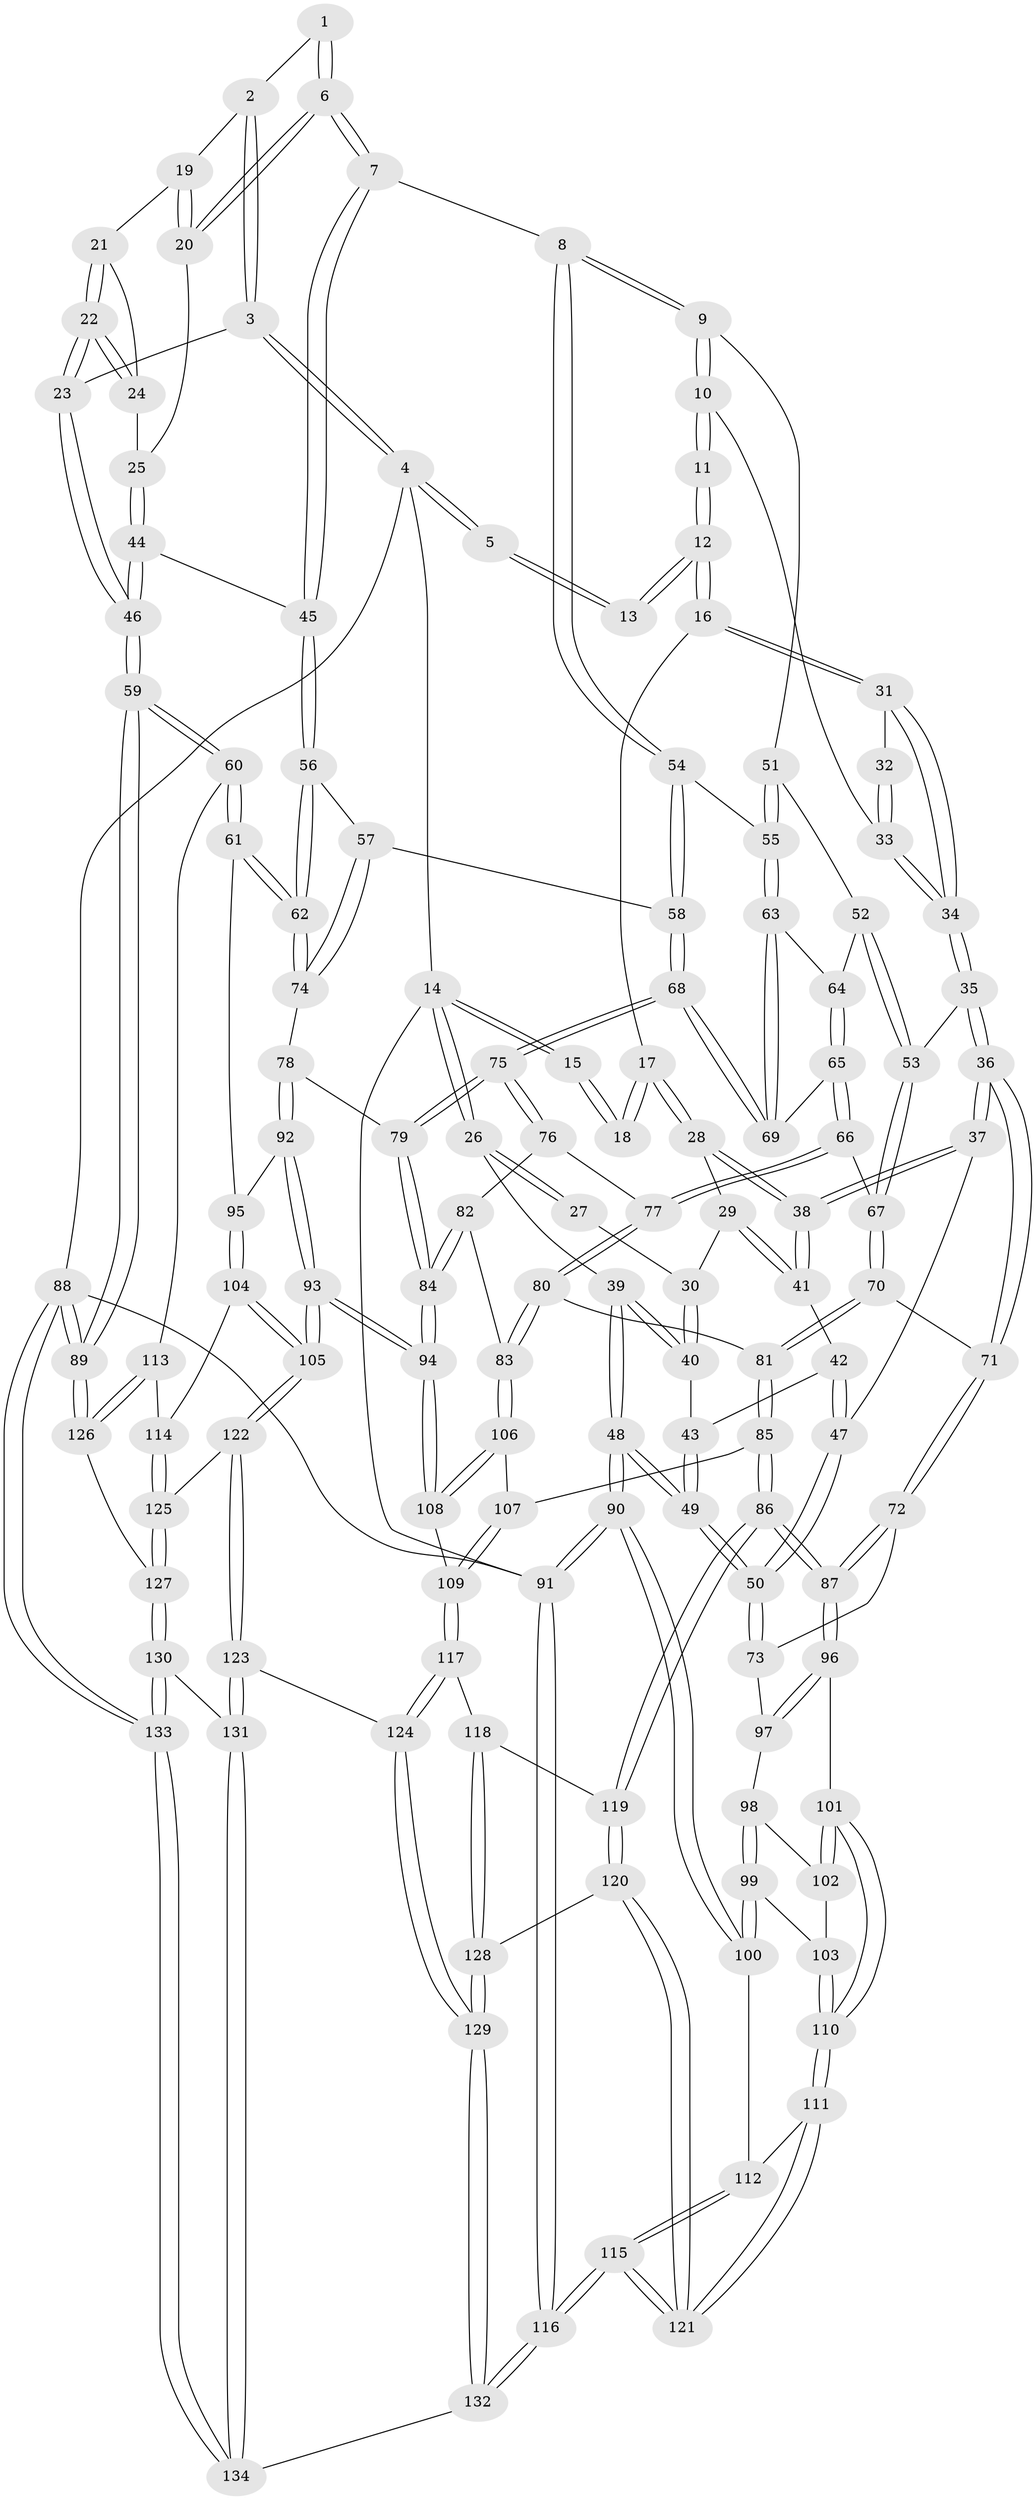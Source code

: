 // coarse degree distribution, {4: 0.2537313432835821, 5: 0.4626865671641791, 1: 0.014925373134328358, 3: 0.16417910447761194, 6: 0.04477611940298507, 7: 0.04477611940298507, 8: 0.014925373134328358}
// Generated by graph-tools (version 1.1) at 2025/06/03/04/25 22:06:23]
// undirected, 134 vertices, 332 edges
graph export_dot {
graph [start="1"]
  node [color=gray90,style=filled];
  1 [pos="+0.8842906843452506+0.02915998352488996"];
  2 [pos="+0.9437742440422913+0.06781581450922898"];
  3 [pos="+1+0"];
  4 [pos="+1+0"];
  5 [pos="+0.8332447242443355+0"];
  6 [pos="+0.8326179573915983+0.14475282249506174"];
  7 [pos="+0.7789194502366067+0.2104730481975732"];
  8 [pos="+0.7556383960804016+0.20279908535692376"];
  9 [pos="+0.7444714323407033+0.19805795972369267"];
  10 [pos="+0.7367825951717738+0.18983207298892216"];
  11 [pos="+0.671083432017521+0.040654051379359867"];
  12 [pos="+0.6418236039544741+0"];
  13 [pos="+0.6429759818191608+0"];
  14 [pos="+0+0"];
  15 [pos="+0.28456345700017066+0"];
  16 [pos="+0.4317185951725641+0.12056680170155722"];
  17 [pos="+0.2987909320962863+0.049440414116052406"];
  18 [pos="+0.2928851970242799+0.03397945237964186"];
  19 [pos="+0.9574175521554794+0.0976404472281591"];
  20 [pos="+0.9440633114439876+0.11091489705157301"];
  21 [pos="+0.9627710093030999+0.09917905092773299"];
  22 [pos="+1+0.10471899523133196"];
  23 [pos="+1+0.09580881402580149"];
  24 [pos="+0.9776017668182072+0.168065179018355"];
  25 [pos="+0.9446642979537202+0.1892527149160366"];
  26 [pos="+0+0"];
  27 [pos="+0.142269953806654+0.07116744075822871"];
  28 [pos="+0.2483991413820314+0.16890504495208283"];
  29 [pos="+0.1919772489879652+0.1678381830994133"];
  30 [pos="+0.12614278535805876+0.15825457677556448"];
  31 [pos="+0.44251865816388186+0.1443568370131758"];
  32 [pos="+0.5661558024478809+0.11385828872129963"];
  33 [pos="+0.5631432817551933+0.21003907090938123"];
  34 [pos="+0.45324297141758285+0.25485871150669476"];
  35 [pos="+0.4361168499974854+0.3053867277281704"];
  36 [pos="+0.3548378008590762+0.3501078656650751"];
  37 [pos="+0.324725345172503+0.32483441978150607"];
  38 [pos="+0.2709037308870421+0.23608838680535227"];
  39 [pos="+0+0"];
  40 [pos="+0.0827163941070715+0.18173666275424824"];
  41 [pos="+0.16259642444390093+0.2506229187809819"];
  42 [pos="+0.13048894645288875+0.2646969022460641"];
  43 [pos="+0.08260009456408433+0.2370767732079453"];
  44 [pos="+0.8978429676020339+0.24865719752128929"];
  45 [pos="+0.7988783972677358+0.22993465963876117"];
  46 [pos="+1+0.4477138992360771"];
  47 [pos="+0.16317602628889705+0.31585077110847287"];
  48 [pos="+0+0.4746210337416609"];
  49 [pos="+0+0.4572175665287684"];
  50 [pos="+0.058397580286146764+0.45626554120000273"];
  51 [pos="+0.6469855527262337+0.2993631547031993"];
  52 [pos="+0.5406890833459777+0.32482096525381393"];
  53 [pos="+0.46271852771908034+0.31851220743693015"];
  54 [pos="+0.6880560078111173+0.39414239465200956"];
  55 [pos="+0.6548706725755652+0.38048421091385826"];
  56 [pos="+0.8000950718086915+0.3285117088746715"];
  57 [pos="+0.7655753056281244+0.41368285125599863"];
  58 [pos="+0.733681471876937+0.4341433650924922"];
  59 [pos="+1+0.4977610577576953"];
  60 [pos="+1+0.5257478792695661"];
  61 [pos="+1+0.513643409379347"];
  62 [pos="+1+0.5126194662665537"];
  63 [pos="+0.6301566909951284+0.3965510865751544"];
  64 [pos="+0.5781392795912282+0.35909649855000814"];
  65 [pos="+0.5963389526098167+0.44597871815877954"];
  66 [pos="+0.5910200470246254+0.45340625550822905"];
  67 [pos="+0.5499989526679253+0.44389096343847523"];
  68 [pos="+0.7174081419704239+0.4714357719614452"];
  69 [pos="+0.62183064938709+0.41628453771234947"];
  70 [pos="+0.49855788007539703+0.5197418647222796"];
  71 [pos="+0.33633939837834315+0.4138819410473951"];
  72 [pos="+0.32625682669555495+0.42881373824660357"];
  73 [pos="+0.13238125668188933+0.4773783063296733"];
  74 [pos="+0.8814629234443472+0.49128842113556276"];
  75 [pos="+0.713406029240921+0.4866343591093809"];
  76 [pos="+0.663313933259765+0.4983950381417089"];
  77 [pos="+0.6136923163532818+0.4900136385718831"];
  78 [pos="+0.7560360234914015+0.5325084936291758"];
  79 [pos="+0.7293025560281331+0.5129947802394477"];
  80 [pos="+0.560721682910972+0.5762885297790789"];
  81 [pos="+0.5074232953315225+0.5444633084337174"];
  82 [pos="+0.6559215448706429+0.530656059437611"];
  83 [pos="+0.5725434032548419+0.6011630981200945"];
  84 [pos="+0.6546748651907283+0.636511737246242"];
  85 [pos="+0.38493905183943866+0.6375872972143772"];
  86 [pos="+0.35189704308807984+0.6509632772214257"];
  87 [pos="+0.33840377447858333+0.6409461113264874"];
  88 [pos="+1+1"];
  89 [pos="+1+1"];
  90 [pos="+0+0.4768677231403796"];
  91 [pos="+0+1"];
  92 [pos="+0.7635965547672015+0.5563591452974267"];
  93 [pos="+0.6676309061345773+0.6973256357958054"];
  94 [pos="+0.6410346547929126+0.675500357420034"];
  95 [pos="+0.8053378495662004+0.6004342656331333"];
  96 [pos="+0.28497049016050663+0.6527282222624763"];
  97 [pos="+0.15108380208052666+0.5269112477549324"];
  98 [pos="+0.1485545674178358+0.5830728599803342"];
  99 [pos="+0.08834498598455785+0.6475058384878674"];
  100 [pos="+0.03747840048563574+0.6447167693433673"];
  101 [pos="+0.24823827190046568+0.6725617185951972"];
  102 [pos="+0.16182231777206377+0.6140505282305521"];
  103 [pos="+0.11817651699018243+0.6585995270925765"];
  104 [pos="+0.7924701902558295+0.6588881903274049"];
  105 [pos="+0.6812370486806948+0.7132866678062916"];
  106 [pos="+0.575724342055972+0.6094126811604788"];
  107 [pos="+0.4809061113648589+0.6388720963062939"];
  108 [pos="+0.6222001433772535+0.6690894153879777"];
  109 [pos="+0.5371167350553796+0.7125200366895296"];
  110 [pos="+0.19529617958730983+0.720636090543039"];
  111 [pos="+0.1613227329946232+0.8054215580066589"];
  112 [pos="+0.0423125363812366+0.6637271722640967"];
  113 [pos="+0.9142130451549032+0.7058461438434546"];
  114 [pos="+0.912971936038415+0.7060969285170716"];
  115 [pos="+0.009482453386030666+0.9677370296909216"];
  116 [pos="+0+1"];
  117 [pos="+0.446900569449274+0.7771443518566148"];
  118 [pos="+0.4106143568140593+0.7580941920122517"];
  119 [pos="+0.35955481906179265+0.6678424525401554"];
  120 [pos="+0.23165300228373004+0.84363509584882"];
  121 [pos="+0.15708398647637797+0.8318240761666312"];
  122 [pos="+0.6944035837192568+0.7769475839180552"];
  123 [pos="+0.6358123774798561+0.8759454612606059"];
  124 [pos="+0.4827031769703701+0.8392455461612173"];
  125 [pos="+0.7950982814006319+0.8059202301412679"];
  126 [pos="+0.9548569218871118+0.8383601175308212"];
  127 [pos="+0.8404100391131141+0.871438890557673"];
  128 [pos="+0.29934979669481193+0.8639533135835491"];
  129 [pos="+0.38173443875013385+1"];
  130 [pos="+0.833786384050403+0.9274664522481793"];
  131 [pos="+0.6464754003289477+0.9267671365592556"];
  132 [pos="+0.37851582961181834+1"];
  133 [pos="+1+1"];
  134 [pos="+0.6164949282008726+1"];
  1 -- 2;
  1 -- 6;
  1 -- 6;
  2 -- 3;
  2 -- 3;
  2 -- 19;
  3 -- 4;
  3 -- 4;
  3 -- 23;
  4 -- 5;
  4 -- 5;
  4 -- 14;
  4 -- 88;
  5 -- 13;
  5 -- 13;
  6 -- 7;
  6 -- 7;
  6 -- 20;
  6 -- 20;
  7 -- 8;
  7 -- 45;
  7 -- 45;
  8 -- 9;
  8 -- 9;
  8 -- 54;
  8 -- 54;
  9 -- 10;
  9 -- 10;
  9 -- 51;
  10 -- 11;
  10 -- 11;
  10 -- 33;
  11 -- 12;
  11 -- 12;
  12 -- 13;
  12 -- 13;
  12 -- 16;
  12 -- 16;
  14 -- 15;
  14 -- 15;
  14 -- 26;
  14 -- 26;
  14 -- 91;
  15 -- 18;
  15 -- 18;
  16 -- 17;
  16 -- 31;
  16 -- 31;
  17 -- 18;
  17 -- 18;
  17 -- 28;
  17 -- 28;
  19 -- 20;
  19 -- 20;
  19 -- 21;
  20 -- 25;
  21 -- 22;
  21 -- 22;
  21 -- 24;
  22 -- 23;
  22 -- 23;
  22 -- 24;
  22 -- 24;
  23 -- 46;
  23 -- 46;
  24 -- 25;
  25 -- 44;
  25 -- 44;
  26 -- 27;
  26 -- 27;
  26 -- 39;
  27 -- 30;
  28 -- 29;
  28 -- 38;
  28 -- 38;
  29 -- 30;
  29 -- 41;
  29 -- 41;
  30 -- 40;
  30 -- 40;
  31 -- 32;
  31 -- 34;
  31 -- 34;
  32 -- 33;
  32 -- 33;
  33 -- 34;
  33 -- 34;
  34 -- 35;
  34 -- 35;
  35 -- 36;
  35 -- 36;
  35 -- 53;
  36 -- 37;
  36 -- 37;
  36 -- 71;
  36 -- 71;
  37 -- 38;
  37 -- 38;
  37 -- 47;
  38 -- 41;
  38 -- 41;
  39 -- 40;
  39 -- 40;
  39 -- 48;
  39 -- 48;
  40 -- 43;
  41 -- 42;
  42 -- 43;
  42 -- 47;
  42 -- 47;
  43 -- 49;
  43 -- 49;
  44 -- 45;
  44 -- 46;
  44 -- 46;
  45 -- 56;
  45 -- 56;
  46 -- 59;
  46 -- 59;
  47 -- 50;
  47 -- 50;
  48 -- 49;
  48 -- 49;
  48 -- 90;
  48 -- 90;
  49 -- 50;
  49 -- 50;
  50 -- 73;
  50 -- 73;
  51 -- 52;
  51 -- 55;
  51 -- 55;
  52 -- 53;
  52 -- 53;
  52 -- 64;
  53 -- 67;
  53 -- 67;
  54 -- 55;
  54 -- 58;
  54 -- 58;
  55 -- 63;
  55 -- 63;
  56 -- 57;
  56 -- 62;
  56 -- 62;
  57 -- 58;
  57 -- 74;
  57 -- 74;
  58 -- 68;
  58 -- 68;
  59 -- 60;
  59 -- 60;
  59 -- 89;
  59 -- 89;
  60 -- 61;
  60 -- 61;
  60 -- 113;
  61 -- 62;
  61 -- 62;
  61 -- 95;
  62 -- 74;
  62 -- 74;
  63 -- 64;
  63 -- 69;
  63 -- 69;
  64 -- 65;
  64 -- 65;
  65 -- 66;
  65 -- 66;
  65 -- 69;
  66 -- 67;
  66 -- 77;
  66 -- 77;
  67 -- 70;
  67 -- 70;
  68 -- 69;
  68 -- 69;
  68 -- 75;
  68 -- 75;
  70 -- 71;
  70 -- 81;
  70 -- 81;
  71 -- 72;
  71 -- 72;
  72 -- 73;
  72 -- 87;
  72 -- 87;
  73 -- 97;
  74 -- 78;
  75 -- 76;
  75 -- 76;
  75 -- 79;
  75 -- 79;
  76 -- 77;
  76 -- 82;
  77 -- 80;
  77 -- 80;
  78 -- 79;
  78 -- 92;
  78 -- 92;
  79 -- 84;
  79 -- 84;
  80 -- 81;
  80 -- 83;
  80 -- 83;
  81 -- 85;
  81 -- 85;
  82 -- 83;
  82 -- 84;
  82 -- 84;
  83 -- 106;
  83 -- 106;
  84 -- 94;
  84 -- 94;
  85 -- 86;
  85 -- 86;
  85 -- 107;
  86 -- 87;
  86 -- 87;
  86 -- 119;
  86 -- 119;
  87 -- 96;
  87 -- 96;
  88 -- 89;
  88 -- 89;
  88 -- 133;
  88 -- 133;
  88 -- 91;
  89 -- 126;
  89 -- 126;
  90 -- 91;
  90 -- 91;
  90 -- 100;
  90 -- 100;
  91 -- 116;
  91 -- 116;
  92 -- 93;
  92 -- 93;
  92 -- 95;
  93 -- 94;
  93 -- 94;
  93 -- 105;
  93 -- 105;
  94 -- 108;
  94 -- 108;
  95 -- 104;
  95 -- 104;
  96 -- 97;
  96 -- 97;
  96 -- 101;
  97 -- 98;
  98 -- 99;
  98 -- 99;
  98 -- 102;
  99 -- 100;
  99 -- 100;
  99 -- 103;
  100 -- 112;
  101 -- 102;
  101 -- 102;
  101 -- 110;
  101 -- 110;
  102 -- 103;
  103 -- 110;
  103 -- 110;
  104 -- 105;
  104 -- 105;
  104 -- 114;
  105 -- 122;
  105 -- 122;
  106 -- 107;
  106 -- 108;
  106 -- 108;
  107 -- 109;
  107 -- 109;
  108 -- 109;
  109 -- 117;
  109 -- 117;
  110 -- 111;
  110 -- 111;
  111 -- 112;
  111 -- 121;
  111 -- 121;
  112 -- 115;
  112 -- 115;
  113 -- 114;
  113 -- 126;
  113 -- 126;
  114 -- 125;
  114 -- 125;
  115 -- 116;
  115 -- 116;
  115 -- 121;
  115 -- 121;
  116 -- 132;
  116 -- 132;
  117 -- 118;
  117 -- 124;
  117 -- 124;
  118 -- 119;
  118 -- 128;
  118 -- 128;
  119 -- 120;
  119 -- 120;
  120 -- 121;
  120 -- 121;
  120 -- 128;
  122 -- 123;
  122 -- 123;
  122 -- 125;
  123 -- 124;
  123 -- 131;
  123 -- 131;
  124 -- 129;
  124 -- 129;
  125 -- 127;
  125 -- 127;
  126 -- 127;
  127 -- 130;
  127 -- 130;
  128 -- 129;
  128 -- 129;
  129 -- 132;
  129 -- 132;
  130 -- 131;
  130 -- 133;
  130 -- 133;
  131 -- 134;
  131 -- 134;
  132 -- 134;
  133 -- 134;
  133 -- 134;
}

